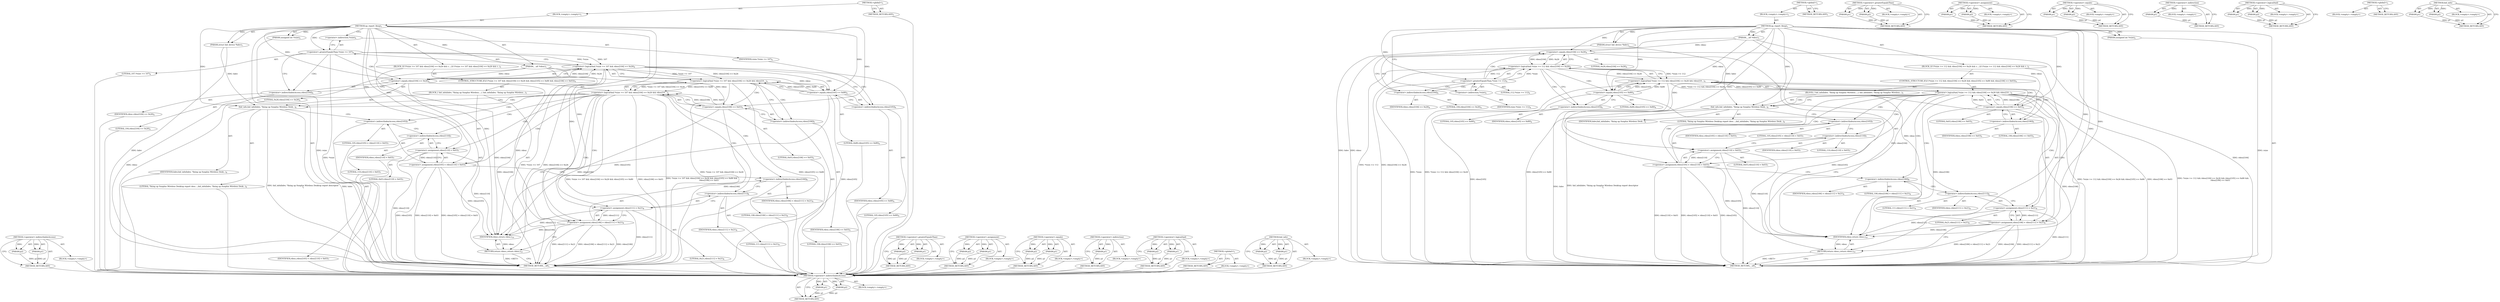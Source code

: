 digraph "hid_info" {
vulnerable_106 [label=<(METHOD,&lt;operator&gt;.indirectIndexAccess)>];
vulnerable_107 [label=<(PARAM,p1)>];
vulnerable_108 [label=<(PARAM,p2)>];
vulnerable_109 [label=<(BLOCK,&lt;empty&gt;,&lt;empty&gt;)>];
vulnerable_110 [label=<(METHOD_RETURN,ANY)>];
vulnerable_6 [label=<(METHOD,&lt;global&gt;)<SUB>1</SUB>>];
vulnerable_7 [label=<(BLOCK,&lt;empty&gt;,&lt;empty&gt;)<SUB>1</SUB>>];
vulnerable_8 [label=<(METHOD,sp_report_fixup)<SUB>1</SUB>>];
vulnerable_9 [label=<(PARAM,struct hid_device *hdev)<SUB>1</SUB>>];
vulnerable_10 [label=<(PARAM,__u8 *rdesc)<SUB>1</SUB>>];
vulnerable_11 [label=<(PARAM,unsigned int *rsize)<SUB>2</SUB>>];
vulnerable_12 [label=<(BLOCK,{
	if (*rsize &gt;= 107 &amp;&amp; rdesc[104] == 0x26 &amp;&amp; r...,{
	if (*rsize &gt;= 107 &amp;&amp; rdesc[104] == 0x26 &amp;&amp; r...)<SUB>3</SUB>>];
vulnerable_13 [label=<(CONTROL_STRUCTURE,IF,if (*rsize &gt;= 107 &amp;&amp; rdesc[104] == 0x26 &amp;&amp; rdesc[105] == 0x80 &amp;&amp;
 			rdesc[106] == 0x03))<SUB>4</SUB>>];
vulnerable_14 [label=<(&lt;operator&gt;.logicalAnd,*rsize &gt;= 107 &amp;&amp; rdesc[104] == 0x26 &amp;&amp; rdesc[10...)<SUB>4</SUB>>];
vulnerable_15 [label=<(&lt;operator&gt;.logicalAnd,*rsize &gt;= 107 &amp;&amp; rdesc[104] == 0x26 &amp;&amp; rdesc[10...)<SUB>4</SUB>>];
vulnerable_16 [label=<(&lt;operator&gt;.logicalAnd,*rsize &gt;= 107 &amp;&amp; rdesc[104] == 0x26)<SUB>4</SUB>>];
vulnerable_17 [label=<(&lt;operator&gt;.greaterEqualsThan,*rsize &gt;= 107)<SUB>4</SUB>>];
vulnerable_18 [label=<(&lt;operator&gt;.indirection,*rsize)<SUB>4</SUB>>];
vulnerable_19 [label=<(IDENTIFIER,rsize,*rsize &gt;= 107)<SUB>4</SUB>>];
vulnerable_20 [label=<(LITERAL,107,*rsize &gt;= 107)<SUB>4</SUB>>];
vulnerable_21 [label=<(&lt;operator&gt;.equals,rdesc[104] == 0x26)<SUB>4</SUB>>];
vulnerable_22 [label=<(&lt;operator&gt;.indirectIndexAccess,rdesc[104])<SUB>4</SUB>>];
vulnerable_23 [label=<(IDENTIFIER,rdesc,rdesc[104] == 0x26)<SUB>4</SUB>>];
vulnerable_24 [label=<(LITERAL,104,rdesc[104] == 0x26)<SUB>4</SUB>>];
vulnerable_25 [label=<(LITERAL,0x26,rdesc[104] == 0x26)<SUB>4</SUB>>];
vulnerable_26 [label=<(&lt;operator&gt;.equals,rdesc[105] == 0x80)<SUB>4</SUB>>];
vulnerable_27 [label=<(&lt;operator&gt;.indirectIndexAccess,rdesc[105])<SUB>4</SUB>>];
vulnerable_28 [label=<(IDENTIFIER,rdesc,rdesc[105] == 0x80)<SUB>4</SUB>>];
vulnerable_29 [label=<(LITERAL,105,rdesc[105] == 0x80)<SUB>4</SUB>>];
vulnerable_30 [label=<(LITERAL,0x80,rdesc[105] == 0x80)<SUB>4</SUB>>];
vulnerable_31 [label=<(&lt;operator&gt;.equals,rdesc[106] == 0x03)<SUB>5</SUB>>];
vulnerable_32 [label=<(&lt;operator&gt;.indirectIndexAccess,rdesc[106])<SUB>5</SUB>>];
vulnerable_33 [label=<(IDENTIFIER,rdesc,rdesc[106] == 0x03)<SUB>5</SUB>>];
vulnerable_34 [label=<(LITERAL,106,rdesc[106] == 0x03)<SUB>5</SUB>>];
vulnerable_35 [label=<(LITERAL,0x03,rdesc[106] == 0x03)<SUB>5</SUB>>];
vulnerable_36 [label=<(BLOCK,{
 		hid_info(hdev, &quot;fixing up Sunplus Wireless...,{
 		hid_info(hdev, &quot;fixing up Sunplus Wireless...)<SUB>5</SUB>>];
vulnerable_37 [label=<(hid_info,hid_info(hdev, &quot;fixing up Sunplus Wireless Desk...)<SUB>6</SUB>>];
vulnerable_38 [label=<(IDENTIFIER,hdev,hid_info(hdev, &quot;fixing up Sunplus Wireless Desk...)<SUB>6</SUB>>];
vulnerable_39 [label=<(LITERAL,&quot;fixing up Sunplus Wireless Desktop report desc...,hid_info(hdev, &quot;fixing up Sunplus Wireless Desk...)<SUB>6</SUB>>];
vulnerable_40 [label=<(&lt;operator&gt;.assignment,rdesc[105] = rdesc[110] = 0x03)<SUB>7</SUB>>];
vulnerable_41 [label=<(&lt;operator&gt;.indirectIndexAccess,rdesc[105])<SUB>7</SUB>>];
vulnerable_42 [label=<(IDENTIFIER,rdesc,rdesc[105] = rdesc[110] = 0x03)<SUB>7</SUB>>];
vulnerable_43 [label=<(LITERAL,105,rdesc[105] = rdesc[110] = 0x03)<SUB>7</SUB>>];
vulnerable_44 [label=<(&lt;operator&gt;.assignment,rdesc[110] = 0x03)<SUB>7</SUB>>];
vulnerable_45 [label=<(&lt;operator&gt;.indirectIndexAccess,rdesc[110])<SUB>7</SUB>>];
vulnerable_46 [label=<(IDENTIFIER,rdesc,rdesc[110] = 0x03)<SUB>7</SUB>>];
vulnerable_47 [label=<(LITERAL,110,rdesc[110] = 0x03)<SUB>7</SUB>>];
vulnerable_48 [label=<(LITERAL,0x03,rdesc[110] = 0x03)<SUB>7</SUB>>];
vulnerable_49 [label=<(&lt;operator&gt;.assignment,rdesc[106] = rdesc[111] = 0x21)<SUB>8</SUB>>];
vulnerable_50 [label=<(&lt;operator&gt;.indirectIndexAccess,rdesc[106])<SUB>8</SUB>>];
vulnerable_51 [label=<(IDENTIFIER,rdesc,rdesc[106] = rdesc[111] = 0x21)<SUB>8</SUB>>];
vulnerable_52 [label=<(LITERAL,106,rdesc[106] = rdesc[111] = 0x21)<SUB>8</SUB>>];
vulnerable_53 [label=<(&lt;operator&gt;.assignment,rdesc[111] = 0x21)<SUB>8</SUB>>];
vulnerable_54 [label=<(&lt;operator&gt;.indirectIndexAccess,rdesc[111])<SUB>8</SUB>>];
vulnerable_55 [label=<(IDENTIFIER,rdesc,rdesc[111] = 0x21)<SUB>8</SUB>>];
vulnerable_56 [label=<(LITERAL,111,rdesc[111] = 0x21)<SUB>8</SUB>>];
vulnerable_57 [label=<(LITERAL,0x21,rdesc[111] = 0x21)<SUB>8</SUB>>];
vulnerable_58 [label=<(RETURN,return rdesc;,return rdesc;)<SUB>10</SUB>>];
vulnerable_59 [label=<(IDENTIFIER,rdesc,return rdesc;)<SUB>10</SUB>>];
vulnerable_60 [label=<(METHOD_RETURN,__u8)<SUB>1</SUB>>];
vulnerable_62 [label=<(METHOD_RETURN,ANY)<SUB>1</SUB>>];
vulnerable_92 [label=<(METHOD,&lt;operator&gt;.greaterEqualsThan)>];
vulnerable_93 [label=<(PARAM,p1)>];
vulnerable_94 [label=<(PARAM,p2)>];
vulnerable_95 [label=<(BLOCK,&lt;empty&gt;,&lt;empty&gt;)>];
vulnerable_96 [label=<(METHOD_RETURN,ANY)>];
vulnerable_116 [label=<(METHOD,&lt;operator&gt;.assignment)>];
vulnerable_117 [label=<(PARAM,p1)>];
vulnerable_118 [label=<(PARAM,p2)>];
vulnerable_119 [label=<(BLOCK,&lt;empty&gt;,&lt;empty&gt;)>];
vulnerable_120 [label=<(METHOD_RETURN,ANY)>];
vulnerable_101 [label=<(METHOD,&lt;operator&gt;.equals)>];
vulnerable_102 [label=<(PARAM,p1)>];
vulnerable_103 [label=<(PARAM,p2)>];
vulnerable_104 [label=<(BLOCK,&lt;empty&gt;,&lt;empty&gt;)>];
vulnerable_105 [label=<(METHOD_RETURN,ANY)>];
vulnerable_97 [label=<(METHOD,&lt;operator&gt;.indirection)>];
vulnerable_98 [label=<(PARAM,p1)>];
vulnerable_99 [label=<(BLOCK,&lt;empty&gt;,&lt;empty&gt;)>];
vulnerable_100 [label=<(METHOD_RETURN,ANY)>];
vulnerable_87 [label=<(METHOD,&lt;operator&gt;.logicalAnd)>];
vulnerable_88 [label=<(PARAM,p1)>];
vulnerable_89 [label=<(PARAM,p2)>];
vulnerable_90 [label=<(BLOCK,&lt;empty&gt;,&lt;empty&gt;)>];
vulnerable_91 [label=<(METHOD_RETURN,ANY)>];
vulnerable_81 [label=<(METHOD,&lt;global&gt;)<SUB>1</SUB>>];
vulnerable_82 [label=<(BLOCK,&lt;empty&gt;,&lt;empty&gt;)>];
vulnerable_83 [label=<(METHOD_RETURN,ANY)>];
vulnerable_111 [label=<(METHOD,hid_info)>];
vulnerable_112 [label=<(PARAM,p1)>];
vulnerable_113 [label=<(PARAM,p2)>];
vulnerable_114 [label=<(BLOCK,&lt;empty&gt;,&lt;empty&gt;)>];
vulnerable_115 [label=<(METHOD_RETURN,ANY)>];
fixed_106 [label=<(METHOD,&lt;operator&gt;.indirectIndexAccess)>];
fixed_107 [label=<(PARAM,p1)>];
fixed_108 [label=<(PARAM,p2)>];
fixed_109 [label=<(BLOCK,&lt;empty&gt;,&lt;empty&gt;)>];
fixed_110 [label=<(METHOD_RETURN,ANY)>];
fixed_6 [label=<(METHOD,&lt;global&gt;)<SUB>1</SUB>>];
fixed_7 [label=<(BLOCK,&lt;empty&gt;,&lt;empty&gt;)<SUB>1</SUB>>];
fixed_8 [label=<(METHOD,sp_report_fixup)<SUB>1</SUB>>];
fixed_9 [label=<(PARAM,struct hid_device *hdev)<SUB>1</SUB>>];
fixed_10 [label=<(PARAM,__u8 *rdesc)<SUB>1</SUB>>];
fixed_11 [label=<(PARAM,unsigned int *rsize)<SUB>2</SUB>>];
fixed_12 [label=<(BLOCK,{
	if (*rsize &gt;= 112 &amp;&amp; rdesc[104] == 0x26 &amp;&amp; r...,{
	if (*rsize &gt;= 112 &amp;&amp; rdesc[104] == 0x26 &amp;&amp; r...)<SUB>3</SUB>>];
fixed_13 [label=<(CONTROL_STRUCTURE,IF,if (*rsize &gt;= 112 &amp;&amp; rdesc[104] == 0x26 &amp;&amp; rdesc[105] == 0x80 &amp;&amp;
 			rdesc[106] == 0x03))<SUB>4</SUB>>];
fixed_14 [label=<(&lt;operator&gt;.logicalAnd,*rsize &gt;= 112 &amp;&amp; rdesc[104] == 0x26 &amp;&amp; rdesc[10...)<SUB>4</SUB>>];
fixed_15 [label=<(&lt;operator&gt;.logicalAnd,*rsize &gt;= 112 &amp;&amp; rdesc[104] == 0x26 &amp;&amp; rdesc[10...)<SUB>4</SUB>>];
fixed_16 [label=<(&lt;operator&gt;.logicalAnd,*rsize &gt;= 112 &amp;&amp; rdesc[104] == 0x26)<SUB>4</SUB>>];
fixed_17 [label=<(&lt;operator&gt;.greaterEqualsThan,*rsize &gt;= 112)<SUB>4</SUB>>];
fixed_18 [label=<(&lt;operator&gt;.indirection,*rsize)<SUB>4</SUB>>];
fixed_19 [label=<(IDENTIFIER,rsize,*rsize &gt;= 112)<SUB>4</SUB>>];
fixed_20 [label=<(LITERAL,112,*rsize &gt;= 112)<SUB>4</SUB>>];
fixed_21 [label=<(&lt;operator&gt;.equals,rdesc[104] == 0x26)<SUB>4</SUB>>];
fixed_22 [label=<(&lt;operator&gt;.indirectIndexAccess,rdesc[104])<SUB>4</SUB>>];
fixed_23 [label=<(IDENTIFIER,rdesc,rdesc[104] == 0x26)<SUB>4</SUB>>];
fixed_24 [label=<(LITERAL,104,rdesc[104] == 0x26)<SUB>4</SUB>>];
fixed_25 [label=<(LITERAL,0x26,rdesc[104] == 0x26)<SUB>4</SUB>>];
fixed_26 [label=<(&lt;operator&gt;.equals,rdesc[105] == 0x80)<SUB>4</SUB>>];
fixed_27 [label=<(&lt;operator&gt;.indirectIndexAccess,rdesc[105])<SUB>4</SUB>>];
fixed_28 [label=<(IDENTIFIER,rdesc,rdesc[105] == 0x80)<SUB>4</SUB>>];
fixed_29 [label=<(LITERAL,105,rdesc[105] == 0x80)<SUB>4</SUB>>];
fixed_30 [label=<(LITERAL,0x80,rdesc[105] == 0x80)<SUB>4</SUB>>];
fixed_31 [label=<(&lt;operator&gt;.equals,rdesc[106] == 0x03)<SUB>5</SUB>>];
fixed_32 [label=<(&lt;operator&gt;.indirectIndexAccess,rdesc[106])<SUB>5</SUB>>];
fixed_33 [label=<(IDENTIFIER,rdesc,rdesc[106] == 0x03)<SUB>5</SUB>>];
fixed_34 [label=<(LITERAL,106,rdesc[106] == 0x03)<SUB>5</SUB>>];
fixed_35 [label=<(LITERAL,0x03,rdesc[106] == 0x03)<SUB>5</SUB>>];
fixed_36 [label=<(BLOCK,{
 		hid_info(hdev, &quot;fixing up Sunplus Wireless...,{
 		hid_info(hdev, &quot;fixing up Sunplus Wireless...)<SUB>5</SUB>>];
fixed_37 [label=<(hid_info,hid_info(hdev, &quot;fixing up Sunplus Wireless Desk...)<SUB>6</SUB>>];
fixed_38 [label=<(IDENTIFIER,hdev,hid_info(hdev, &quot;fixing up Sunplus Wireless Desk...)<SUB>6</SUB>>];
fixed_39 [label=<(LITERAL,&quot;fixing up Sunplus Wireless Desktop report desc...,hid_info(hdev, &quot;fixing up Sunplus Wireless Desk...)<SUB>6</SUB>>];
fixed_40 [label=<(&lt;operator&gt;.assignment,rdesc[105] = rdesc[110] = 0x03)<SUB>7</SUB>>];
fixed_41 [label=<(&lt;operator&gt;.indirectIndexAccess,rdesc[105])<SUB>7</SUB>>];
fixed_42 [label=<(IDENTIFIER,rdesc,rdesc[105] = rdesc[110] = 0x03)<SUB>7</SUB>>];
fixed_43 [label=<(LITERAL,105,rdesc[105] = rdesc[110] = 0x03)<SUB>7</SUB>>];
fixed_44 [label=<(&lt;operator&gt;.assignment,rdesc[110] = 0x03)<SUB>7</SUB>>];
fixed_45 [label=<(&lt;operator&gt;.indirectIndexAccess,rdesc[110])<SUB>7</SUB>>];
fixed_46 [label=<(IDENTIFIER,rdesc,rdesc[110] = 0x03)<SUB>7</SUB>>];
fixed_47 [label=<(LITERAL,110,rdesc[110] = 0x03)<SUB>7</SUB>>];
fixed_48 [label=<(LITERAL,0x03,rdesc[110] = 0x03)<SUB>7</SUB>>];
fixed_49 [label=<(&lt;operator&gt;.assignment,rdesc[106] = rdesc[111] = 0x21)<SUB>8</SUB>>];
fixed_50 [label=<(&lt;operator&gt;.indirectIndexAccess,rdesc[106])<SUB>8</SUB>>];
fixed_51 [label=<(IDENTIFIER,rdesc,rdesc[106] = rdesc[111] = 0x21)<SUB>8</SUB>>];
fixed_52 [label=<(LITERAL,106,rdesc[106] = rdesc[111] = 0x21)<SUB>8</SUB>>];
fixed_53 [label=<(&lt;operator&gt;.assignment,rdesc[111] = 0x21)<SUB>8</SUB>>];
fixed_54 [label=<(&lt;operator&gt;.indirectIndexAccess,rdesc[111])<SUB>8</SUB>>];
fixed_55 [label=<(IDENTIFIER,rdesc,rdesc[111] = 0x21)<SUB>8</SUB>>];
fixed_56 [label=<(LITERAL,111,rdesc[111] = 0x21)<SUB>8</SUB>>];
fixed_57 [label=<(LITERAL,0x21,rdesc[111] = 0x21)<SUB>8</SUB>>];
fixed_58 [label=<(RETURN,return rdesc;,return rdesc;)<SUB>10</SUB>>];
fixed_59 [label=<(IDENTIFIER,rdesc,return rdesc;)<SUB>10</SUB>>];
fixed_60 [label=<(METHOD_RETURN,__u8)<SUB>1</SUB>>];
fixed_62 [label=<(METHOD_RETURN,ANY)<SUB>1</SUB>>];
fixed_92 [label=<(METHOD,&lt;operator&gt;.greaterEqualsThan)>];
fixed_93 [label=<(PARAM,p1)>];
fixed_94 [label=<(PARAM,p2)>];
fixed_95 [label=<(BLOCK,&lt;empty&gt;,&lt;empty&gt;)>];
fixed_96 [label=<(METHOD_RETURN,ANY)>];
fixed_116 [label=<(METHOD,&lt;operator&gt;.assignment)>];
fixed_117 [label=<(PARAM,p1)>];
fixed_118 [label=<(PARAM,p2)>];
fixed_119 [label=<(BLOCK,&lt;empty&gt;,&lt;empty&gt;)>];
fixed_120 [label=<(METHOD_RETURN,ANY)>];
fixed_101 [label=<(METHOD,&lt;operator&gt;.equals)>];
fixed_102 [label=<(PARAM,p1)>];
fixed_103 [label=<(PARAM,p2)>];
fixed_104 [label=<(BLOCK,&lt;empty&gt;,&lt;empty&gt;)>];
fixed_105 [label=<(METHOD_RETURN,ANY)>];
fixed_97 [label=<(METHOD,&lt;operator&gt;.indirection)>];
fixed_98 [label=<(PARAM,p1)>];
fixed_99 [label=<(BLOCK,&lt;empty&gt;,&lt;empty&gt;)>];
fixed_100 [label=<(METHOD_RETURN,ANY)>];
fixed_87 [label=<(METHOD,&lt;operator&gt;.logicalAnd)>];
fixed_88 [label=<(PARAM,p1)>];
fixed_89 [label=<(PARAM,p2)>];
fixed_90 [label=<(BLOCK,&lt;empty&gt;,&lt;empty&gt;)>];
fixed_91 [label=<(METHOD_RETURN,ANY)>];
fixed_81 [label=<(METHOD,&lt;global&gt;)<SUB>1</SUB>>];
fixed_82 [label=<(BLOCK,&lt;empty&gt;,&lt;empty&gt;)>];
fixed_83 [label=<(METHOD_RETURN,ANY)>];
fixed_111 [label=<(METHOD,hid_info)>];
fixed_112 [label=<(PARAM,p1)>];
fixed_113 [label=<(PARAM,p2)>];
fixed_114 [label=<(BLOCK,&lt;empty&gt;,&lt;empty&gt;)>];
fixed_115 [label=<(METHOD_RETURN,ANY)>];
vulnerable_106 -> vulnerable_107  [key=0, label="AST: "];
vulnerable_106 -> vulnerable_107  [key=1, label="DDG: "];
vulnerable_106 -> vulnerable_109  [key=0, label="AST: "];
vulnerable_106 -> vulnerable_108  [key=0, label="AST: "];
vulnerable_106 -> vulnerable_108  [key=1, label="DDG: "];
vulnerable_106 -> vulnerable_110  [key=0, label="AST: "];
vulnerable_106 -> vulnerable_110  [key=1, label="CFG: "];
vulnerable_107 -> vulnerable_110  [key=0, label="DDG: p1"];
vulnerable_108 -> vulnerable_110  [key=0, label="DDG: p2"];
vulnerable_109 -> fixed_106  [key=0];
vulnerable_110 -> fixed_106  [key=0];
vulnerable_6 -> vulnerable_7  [key=0, label="AST: "];
vulnerable_6 -> vulnerable_62  [key=0, label="AST: "];
vulnerable_6 -> vulnerable_62  [key=1, label="CFG: "];
vulnerable_7 -> vulnerable_8  [key=0, label="AST: "];
vulnerable_8 -> vulnerable_9  [key=0, label="AST: "];
vulnerable_8 -> vulnerable_9  [key=1, label="DDG: "];
vulnerable_8 -> vulnerable_10  [key=0, label="AST: "];
vulnerable_8 -> vulnerable_10  [key=1, label="DDG: "];
vulnerable_8 -> vulnerable_11  [key=0, label="AST: "];
vulnerable_8 -> vulnerable_11  [key=1, label="DDG: "];
vulnerable_8 -> vulnerable_12  [key=0, label="AST: "];
vulnerable_8 -> vulnerable_60  [key=0, label="AST: "];
vulnerable_8 -> vulnerable_18  [key=0, label="CFG: "];
vulnerable_8 -> vulnerable_59  [key=0, label="DDG: "];
vulnerable_8 -> vulnerable_40  [key=0, label="DDG: "];
vulnerable_8 -> vulnerable_49  [key=0, label="DDG: "];
vulnerable_8 -> vulnerable_31  [key=0, label="DDG: "];
vulnerable_8 -> vulnerable_37  [key=0, label="DDG: "];
vulnerable_8 -> vulnerable_26  [key=0, label="DDG: "];
vulnerable_8 -> vulnerable_44  [key=0, label="DDG: "];
vulnerable_8 -> vulnerable_53  [key=0, label="DDG: "];
vulnerable_8 -> vulnerable_17  [key=0, label="DDG: "];
vulnerable_8 -> vulnerable_21  [key=0, label="DDG: "];
vulnerable_9 -> vulnerable_60  [key=0, label="DDG: hdev"];
vulnerable_9 -> vulnerable_37  [key=0, label="DDG: hdev"];
vulnerable_10 -> vulnerable_60  [key=0, label="DDG: rdesc"];
vulnerable_10 -> vulnerable_59  [key=0, label="DDG: rdesc"];
vulnerable_10 -> vulnerable_31  [key=0, label="DDG: rdesc"];
vulnerable_10 -> vulnerable_26  [key=0, label="DDG: rdesc"];
vulnerable_10 -> vulnerable_21  [key=0, label="DDG: rdesc"];
vulnerable_11 -> vulnerable_60  [key=0, label="DDG: rsize"];
vulnerable_12 -> vulnerable_13  [key=0, label="AST: "];
vulnerable_12 -> vulnerable_58  [key=0, label="AST: "];
vulnerable_13 -> vulnerable_14  [key=0, label="AST: "];
vulnerable_13 -> vulnerable_36  [key=0, label="AST: "];
vulnerable_14 -> vulnerable_15  [key=0, label="AST: "];
vulnerable_14 -> vulnerable_31  [key=0, label="AST: "];
vulnerable_14 -> vulnerable_37  [key=0, label="CFG: "];
vulnerable_14 -> vulnerable_37  [key=1, label="CDG: "];
vulnerable_14 -> vulnerable_58  [key=0, label="CFG: "];
vulnerable_14 -> vulnerable_60  [key=0, label="DDG: *rsize &gt;= 107 &amp;&amp; rdesc[104] == 0x26 &amp;&amp; rdesc[105] == 0x80"];
vulnerable_14 -> vulnerable_60  [key=1, label="DDG: rdesc[106] == 0x03"];
vulnerable_14 -> vulnerable_60  [key=2, label="DDG: *rsize &gt;= 107 &amp;&amp; rdesc[104] == 0x26 &amp;&amp; rdesc[105] == 0x80 &amp;&amp;
 			rdesc[106] == 0x03"];
vulnerable_14 -> vulnerable_49  [key=0, label="CDG: "];
vulnerable_14 -> vulnerable_53  [key=0, label="CDG: "];
vulnerable_14 -> vulnerable_41  [key=0, label="CDG: "];
vulnerable_14 -> vulnerable_45  [key=0, label="CDG: "];
vulnerable_14 -> vulnerable_40  [key=0, label="CDG: "];
vulnerable_14 -> vulnerable_50  [key=0, label="CDG: "];
vulnerable_14 -> vulnerable_44  [key=0, label="CDG: "];
vulnerable_14 -> vulnerable_54  [key=0, label="CDG: "];
vulnerable_15 -> vulnerable_16  [key=0, label="AST: "];
vulnerable_15 -> vulnerable_26  [key=0, label="AST: "];
vulnerable_15 -> vulnerable_14  [key=0, label="CFG: "];
vulnerable_15 -> vulnerable_14  [key=1, label="DDG: *rsize &gt;= 107 &amp;&amp; rdesc[104] == 0x26"];
vulnerable_15 -> vulnerable_14  [key=2, label="DDG: rdesc[105] == 0x80"];
vulnerable_15 -> vulnerable_32  [key=0, label="CFG: "];
vulnerable_15 -> vulnerable_32  [key=1, label="CDG: "];
vulnerable_15 -> vulnerable_60  [key=0, label="DDG: *rsize &gt;= 107 &amp;&amp; rdesc[104] == 0x26"];
vulnerable_15 -> vulnerable_60  [key=1, label="DDG: rdesc[105] == 0x80"];
vulnerable_15 -> vulnerable_31  [key=0, label="CDG: "];
vulnerable_16 -> vulnerable_17  [key=0, label="AST: "];
vulnerable_16 -> vulnerable_21  [key=0, label="AST: "];
vulnerable_16 -> vulnerable_15  [key=0, label="CFG: "];
vulnerable_16 -> vulnerable_15  [key=1, label="DDG: *rsize &gt;= 107"];
vulnerable_16 -> vulnerable_15  [key=2, label="DDG: rdesc[104] == 0x26"];
vulnerable_16 -> vulnerable_27  [key=0, label="CFG: "];
vulnerable_16 -> vulnerable_27  [key=1, label="CDG: "];
vulnerable_16 -> vulnerable_60  [key=0, label="DDG: *rsize &gt;= 107"];
vulnerable_16 -> vulnerable_60  [key=1, label="DDG: rdesc[104] == 0x26"];
vulnerable_16 -> vulnerable_26  [key=0, label="CDG: "];
vulnerable_17 -> vulnerable_18  [key=0, label="AST: "];
vulnerable_17 -> vulnerable_20  [key=0, label="AST: "];
vulnerable_17 -> vulnerable_16  [key=0, label="CFG: "];
vulnerable_17 -> vulnerable_16  [key=1, label="DDG: *rsize"];
vulnerable_17 -> vulnerable_16  [key=2, label="DDG: 107"];
vulnerable_17 -> vulnerable_22  [key=0, label="CFG: "];
vulnerable_17 -> vulnerable_22  [key=1, label="CDG: "];
vulnerable_17 -> vulnerable_60  [key=0, label="DDG: *rsize"];
vulnerable_17 -> vulnerable_21  [key=0, label="CDG: "];
vulnerable_18 -> vulnerable_19  [key=0, label="AST: "];
vulnerable_18 -> vulnerable_17  [key=0, label="CFG: "];
vulnerable_19 -> fixed_106  [key=0];
vulnerable_20 -> fixed_106  [key=0];
vulnerable_21 -> vulnerable_22  [key=0, label="AST: "];
vulnerable_21 -> vulnerable_25  [key=0, label="AST: "];
vulnerable_21 -> vulnerable_16  [key=0, label="CFG: "];
vulnerable_21 -> vulnerable_16  [key=1, label="DDG: rdesc[104]"];
vulnerable_21 -> vulnerable_16  [key=2, label="DDG: 0x26"];
vulnerable_21 -> vulnerable_60  [key=0, label="DDG: rdesc[104]"];
vulnerable_21 -> vulnerable_59  [key=0, label="DDG: rdesc[104]"];
vulnerable_22 -> vulnerable_23  [key=0, label="AST: "];
vulnerable_22 -> vulnerable_24  [key=0, label="AST: "];
vulnerable_22 -> vulnerable_21  [key=0, label="CFG: "];
vulnerable_23 -> fixed_106  [key=0];
vulnerable_24 -> fixed_106  [key=0];
vulnerable_25 -> fixed_106  [key=0];
vulnerable_26 -> vulnerable_27  [key=0, label="AST: "];
vulnerable_26 -> vulnerable_30  [key=0, label="AST: "];
vulnerable_26 -> vulnerable_15  [key=0, label="CFG: "];
vulnerable_26 -> vulnerable_15  [key=1, label="DDG: rdesc[105]"];
vulnerable_26 -> vulnerable_15  [key=2, label="DDG: 0x80"];
vulnerable_26 -> vulnerable_60  [key=0, label="DDG: rdesc[105]"];
vulnerable_26 -> vulnerable_59  [key=0, label="DDG: rdesc[105]"];
vulnerable_27 -> vulnerable_28  [key=0, label="AST: "];
vulnerable_27 -> vulnerable_29  [key=0, label="AST: "];
vulnerable_27 -> vulnerable_26  [key=0, label="CFG: "];
vulnerable_28 -> fixed_106  [key=0];
vulnerable_29 -> fixed_106  [key=0];
vulnerable_30 -> fixed_106  [key=0];
vulnerable_31 -> vulnerable_32  [key=0, label="AST: "];
vulnerable_31 -> vulnerable_35  [key=0, label="AST: "];
vulnerable_31 -> vulnerable_14  [key=0, label="CFG: "];
vulnerable_31 -> vulnerable_14  [key=1, label="DDG: rdesc[106]"];
vulnerable_31 -> vulnerable_14  [key=2, label="DDG: 0x03"];
vulnerable_31 -> vulnerable_60  [key=0, label="DDG: rdesc[106]"];
vulnerable_31 -> vulnerable_59  [key=0, label="DDG: rdesc[106]"];
vulnerable_32 -> vulnerable_33  [key=0, label="AST: "];
vulnerable_32 -> vulnerable_34  [key=0, label="AST: "];
vulnerable_32 -> vulnerable_31  [key=0, label="CFG: "];
vulnerable_33 -> fixed_106  [key=0];
vulnerable_34 -> fixed_106  [key=0];
vulnerable_35 -> fixed_106  [key=0];
vulnerable_36 -> vulnerable_37  [key=0, label="AST: "];
vulnerable_36 -> vulnerable_40  [key=0, label="AST: "];
vulnerable_36 -> vulnerable_49  [key=0, label="AST: "];
vulnerable_37 -> vulnerable_38  [key=0, label="AST: "];
vulnerable_37 -> vulnerable_39  [key=0, label="AST: "];
vulnerable_37 -> vulnerable_41  [key=0, label="CFG: "];
vulnerable_37 -> vulnerable_60  [key=0, label="DDG: hdev"];
vulnerable_37 -> vulnerable_60  [key=1, label="DDG: hid_info(hdev, &quot;fixing up Sunplus Wireless Desktop report descriptor\n&quot;)"];
vulnerable_38 -> fixed_106  [key=0];
vulnerable_39 -> fixed_106  [key=0];
vulnerable_40 -> vulnerable_41  [key=0, label="AST: "];
vulnerable_40 -> vulnerable_44  [key=0, label="AST: "];
vulnerable_40 -> vulnerable_50  [key=0, label="CFG: "];
vulnerable_40 -> vulnerable_60  [key=0, label="DDG: rdesc[105]"];
vulnerable_40 -> vulnerable_60  [key=1, label="DDG: rdesc[110] = 0x03"];
vulnerable_40 -> vulnerable_60  [key=2, label="DDG: rdesc[105] = rdesc[110] = 0x03"];
vulnerable_40 -> vulnerable_59  [key=0, label="DDG: rdesc[105]"];
vulnerable_41 -> vulnerable_42  [key=0, label="AST: "];
vulnerable_41 -> vulnerable_43  [key=0, label="AST: "];
vulnerable_41 -> vulnerable_45  [key=0, label="CFG: "];
vulnerable_42 -> fixed_106  [key=0];
vulnerable_43 -> fixed_106  [key=0];
vulnerable_44 -> vulnerable_45  [key=0, label="AST: "];
vulnerable_44 -> vulnerable_48  [key=0, label="AST: "];
vulnerable_44 -> vulnerable_40  [key=0, label="CFG: "];
vulnerable_44 -> vulnerable_40  [key=1, label="DDG: rdesc[110]"];
vulnerable_44 -> vulnerable_60  [key=0, label="DDG: rdesc[110]"];
vulnerable_44 -> vulnerable_59  [key=0, label="DDG: rdesc[110]"];
vulnerable_45 -> vulnerable_46  [key=0, label="AST: "];
vulnerable_45 -> vulnerable_47  [key=0, label="AST: "];
vulnerable_45 -> vulnerable_44  [key=0, label="CFG: "];
vulnerable_46 -> fixed_106  [key=0];
vulnerable_47 -> fixed_106  [key=0];
vulnerable_48 -> fixed_106  [key=0];
vulnerable_49 -> vulnerable_50  [key=0, label="AST: "];
vulnerable_49 -> vulnerable_53  [key=0, label="AST: "];
vulnerable_49 -> vulnerable_58  [key=0, label="CFG: "];
vulnerable_49 -> vulnerable_60  [key=0, label="DDG: rdesc[106]"];
vulnerable_49 -> vulnerable_60  [key=1, label="DDG: rdesc[111] = 0x21"];
vulnerable_49 -> vulnerable_60  [key=2, label="DDG: rdesc[106] = rdesc[111] = 0x21"];
vulnerable_49 -> vulnerable_59  [key=0, label="DDG: rdesc[106]"];
vulnerable_50 -> vulnerable_51  [key=0, label="AST: "];
vulnerable_50 -> vulnerable_52  [key=0, label="AST: "];
vulnerable_50 -> vulnerable_54  [key=0, label="CFG: "];
vulnerable_51 -> fixed_106  [key=0];
vulnerable_52 -> fixed_106  [key=0];
vulnerable_53 -> vulnerable_54  [key=0, label="AST: "];
vulnerable_53 -> vulnerable_57  [key=0, label="AST: "];
vulnerable_53 -> vulnerable_49  [key=0, label="CFG: "];
vulnerable_53 -> vulnerable_49  [key=1, label="DDG: rdesc[111]"];
vulnerable_53 -> vulnerable_60  [key=0, label="DDG: rdesc[111]"];
vulnerable_53 -> vulnerable_59  [key=0, label="DDG: rdesc[111]"];
vulnerable_54 -> vulnerable_55  [key=0, label="AST: "];
vulnerable_54 -> vulnerable_56  [key=0, label="AST: "];
vulnerable_54 -> vulnerable_53  [key=0, label="CFG: "];
vulnerable_55 -> fixed_106  [key=0];
vulnerable_56 -> fixed_106  [key=0];
vulnerable_57 -> fixed_106  [key=0];
vulnerable_58 -> vulnerable_59  [key=0, label="AST: "];
vulnerable_58 -> vulnerable_60  [key=0, label="CFG: "];
vulnerable_58 -> vulnerable_60  [key=1, label="DDG: &lt;RET&gt;"];
vulnerable_59 -> vulnerable_58  [key=0, label="DDG: rdesc"];
vulnerable_60 -> fixed_106  [key=0];
vulnerable_62 -> fixed_106  [key=0];
vulnerable_92 -> vulnerable_93  [key=0, label="AST: "];
vulnerable_92 -> vulnerable_93  [key=1, label="DDG: "];
vulnerable_92 -> vulnerable_95  [key=0, label="AST: "];
vulnerable_92 -> vulnerable_94  [key=0, label="AST: "];
vulnerable_92 -> vulnerable_94  [key=1, label="DDG: "];
vulnerable_92 -> vulnerable_96  [key=0, label="AST: "];
vulnerable_92 -> vulnerable_96  [key=1, label="CFG: "];
vulnerable_93 -> vulnerable_96  [key=0, label="DDG: p1"];
vulnerable_94 -> vulnerable_96  [key=0, label="DDG: p2"];
vulnerable_95 -> fixed_106  [key=0];
vulnerable_96 -> fixed_106  [key=0];
vulnerable_116 -> vulnerable_117  [key=0, label="AST: "];
vulnerable_116 -> vulnerable_117  [key=1, label="DDG: "];
vulnerable_116 -> vulnerable_119  [key=0, label="AST: "];
vulnerable_116 -> vulnerable_118  [key=0, label="AST: "];
vulnerable_116 -> vulnerable_118  [key=1, label="DDG: "];
vulnerable_116 -> vulnerable_120  [key=0, label="AST: "];
vulnerable_116 -> vulnerable_120  [key=1, label="CFG: "];
vulnerable_117 -> vulnerable_120  [key=0, label="DDG: p1"];
vulnerable_118 -> vulnerable_120  [key=0, label="DDG: p2"];
vulnerable_119 -> fixed_106  [key=0];
vulnerable_120 -> fixed_106  [key=0];
vulnerable_101 -> vulnerable_102  [key=0, label="AST: "];
vulnerable_101 -> vulnerable_102  [key=1, label="DDG: "];
vulnerable_101 -> vulnerable_104  [key=0, label="AST: "];
vulnerable_101 -> vulnerable_103  [key=0, label="AST: "];
vulnerable_101 -> vulnerable_103  [key=1, label="DDG: "];
vulnerable_101 -> vulnerable_105  [key=0, label="AST: "];
vulnerable_101 -> vulnerable_105  [key=1, label="CFG: "];
vulnerable_102 -> vulnerable_105  [key=0, label="DDG: p1"];
vulnerable_103 -> vulnerable_105  [key=0, label="DDG: p2"];
vulnerable_104 -> fixed_106  [key=0];
vulnerable_105 -> fixed_106  [key=0];
vulnerable_97 -> vulnerable_98  [key=0, label="AST: "];
vulnerable_97 -> vulnerable_98  [key=1, label="DDG: "];
vulnerable_97 -> vulnerable_99  [key=0, label="AST: "];
vulnerable_97 -> vulnerable_100  [key=0, label="AST: "];
vulnerable_97 -> vulnerable_100  [key=1, label="CFG: "];
vulnerable_98 -> vulnerable_100  [key=0, label="DDG: p1"];
vulnerable_99 -> fixed_106  [key=0];
vulnerable_100 -> fixed_106  [key=0];
vulnerable_87 -> vulnerable_88  [key=0, label="AST: "];
vulnerable_87 -> vulnerable_88  [key=1, label="DDG: "];
vulnerable_87 -> vulnerable_90  [key=0, label="AST: "];
vulnerable_87 -> vulnerable_89  [key=0, label="AST: "];
vulnerable_87 -> vulnerable_89  [key=1, label="DDG: "];
vulnerable_87 -> vulnerable_91  [key=0, label="AST: "];
vulnerable_87 -> vulnerable_91  [key=1, label="CFG: "];
vulnerable_88 -> vulnerable_91  [key=0, label="DDG: p1"];
vulnerable_89 -> vulnerable_91  [key=0, label="DDG: p2"];
vulnerable_90 -> fixed_106  [key=0];
vulnerable_91 -> fixed_106  [key=0];
vulnerable_81 -> vulnerable_82  [key=0, label="AST: "];
vulnerable_81 -> vulnerable_83  [key=0, label="AST: "];
vulnerable_81 -> vulnerable_83  [key=1, label="CFG: "];
vulnerable_82 -> fixed_106  [key=0];
vulnerable_83 -> fixed_106  [key=0];
vulnerable_111 -> vulnerable_112  [key=0, label="AST: "];
vulnerable_111 -> vulnerable_112  [key=1, label="DDG: "];
vulnerable_111 -> vulnerable_114  [key=0, label="AST: "];
vulnerable_111 -> vulnerable_113  [key=0, label="AST: "];
vulnerable_111 -> vulnerable_113  [key=1, label="DDG: "];
vulnerable_111 -> vulnerable_115  [key=0, label="AST: "];
vulnerable_111 -> vulnerable_115  [key=1, label="CFG: "];
vulnerable_112 -> vulnerable_115  [key=0, label="DDG: p1"];
vulnerable_113 -> vulnerable_115  [key=0, label="DDG: p2"];
vulnerable_114 -> fixed_106  [key=0];
vulnerable_115 -> fixed_106  [key=0];
fixed_106 -> fixed_107  [key=0, label="AST: "];
fixed_106 -> fixed_107  [key=1, label="DDG: "];
fixed_106 -> fixed_109  [key=0, label="AST: "];
fixed_106 -> fixed_108  [key=0, label="AST: "];
fixed_106 -> fixed_108  [key=1, label="DDG: "];
fixed_106 -> fixed_110  [key=0, label="AST: "];
fixed_106 -> fixed_110  [key=1, label="CFG: "];
fixed_107 -> fixed_110  [key=0, label="DDG: p1"];
fixed_108 -> fixed_110  [key=0, label="DDG: p2"];
fixed_6 -> fixed_7  [key=0, label="AST: "];
fixed_6 -> fixed_62  [key=0, label="AST: "];
fixed_6 -> fixed_62  [key=1, label="CFG: "];
fixed_7 -> fixed_8  [key=0, label="AST: "];
fixed_8 -> fixed_9  [key=0, label="AST: "];
fixed_8 -> fixed_9  [key=1, label="DDG: "];
fixed_8 -> fixed_10  [key=0, label="AST: "];
fixed_8 -> fixed_10  [key=1, label="DDG: "];
fixed_8 -> fixed_11  [key=0, label="AST: "];
fixed_8 -> fixed_11  [key=1, label="DDG: "];
fixed_8 -> fixed_12  [key=0, label="AST: "];
fixed_8 -> fixed_60  [key=0, label="AST: "];
fixed_8 -> fixed_18  [key=0, label="CFG: "];
fixed_8 -> fixed_59  [key=0, label="DDG: "];
fixed_8 -> fixed_40  [key=0, label="DDG: "];
fixed_8 -> fixed_49  [key=0, label="DDG: "];
fixed_8 -> fixed_31  [key=0, label="DDG: "];
fixed_8 -> fixed_37  [key=0, label="DDG: "];
fixed_8 -> fixed_26  [key=0, label="DDG: "];
fixed_8 -> fixed_44  [key=0, label="DDG: "];
fixed_8 -> fixed_53  [key=0, label="DDG: "];
fixed_8 -> fixed_17  [key=0, label="DDG: "];
fixed_8 -> fixed_21  [key=0, label="DDG: "];
fixed_9 -> fixed_60  [key=0, label="DDG: hdev"];
fixed_9 -> fixed_37  [key=0, label="DDG: hdev"];
fixed_10 -> fixed_60  [key=0, label="DDG: rdesc"];
fixed_10 -> fixed_59  [key=0, label="DDG: rdesc"];
fixed_10 -> fixed_31  [key=0, label="DDG: rdesc"];
fixed_10 -> fixed_26  [key=0, label="DDG: rdesc"];
fixed_10 -> fixed_21  [key=0, label="DDG: rdesc"];
fixed_11 -> fixed_60  [key=0, label="DDG: rsize"];
fixed_12 -> fixed_13  [key=0, label="AST: "];
fixed_12 -> fixed_58  [key=0, label="AST: "];
fixed_13 -> fixed_14  [key=0, label="AST: "];
fixed_13 -> fixed_36  [key=0, label="AST: "];
fixed_14 -> fixed_15  [key=0, label="AST: "];
fixed_14 -> fixed_31  [key=0, label="AST: "];
fixed_14 -> fixed_37  [key=0, label="CFG: "];
fixed_14 -> fixed_37  [key=1, label="CDG: "];
fixed_14 -> fixed_58  [key=0, label="CFG: "];
fixed_14 -> fixed_60  [key=0, label="DDG: *rsize &gt;= 112 &amp;&amp; rdesc[104] == 0x26 &amp;&amp; rdesc[105] == 0x80"];
fixed_14 -> fixed_60  [key=1, label="DDG: rdesc[106] == 0x03"];
fixed_14 -> fixed_60  [key=2, label="DDG: *rsize &gt;= 112 &amp;&amp; rdesc[104] == 0x26 &amp;&amp; rdesc[105] == 0x80 &amp;&amp;
 			rdesc[106] == 0x03"];
fixed_14 -> fixed_49  [key=0, label="CDG: "];
fixed_14 -> fixed_53  [key=0, label="CDG: "];
fixed_14 -> fixed_41  [key=0, label="CDG: "];
fixed_14 -> fixed_45  [key=0, label="CDG: "];
fixed_14 -> fixed_40  [key=0, label="CDG: "];
fixed_14 -> fixed_50  [key=0, label="CDG: "];
fixed_14 -> fixed_44  [key=0, label="CDG: "];
fixed_14 -> fixed_54  [key=0, label="CDG: "];
fixed_15 -> fixed_16  [key=0, label="AST: "];
fixed_15 -> fixed_26  [key=0, label="AST: "];
fixed_15 -> fixed_14  [key=0, label="CFG: "];
fixed_15 -> fixed_14  [key=1, label="DDG: *rsize &gt;= 112 &amp;&amp; rdesc[104] == 0x26"];
fixed_15 -> fixed_14  [key=2, label="DDG: rdesc[105] == 0x80"];
fixed_15 -> fixed_32  [key=0, label="CFG: "];
fixed_15 -> fixed_32  [key=1, label="CDG: "];
fixed_15 -> fixed_60  [key=0, label="DDG: *rsize &gt;= 112 &amp;&amp; rdesc[104] == 0x26"];
fixed_15 -> fixed_60  [key=1, label="DDG: rdesc[105] == 0x80"];
fixed_15 -> fixed_31  [key=0, label="CDG: "];
fixed_16 -> fixed_17  [key=0, label="AST: "];
fixed_16 -> fixed_21  [key=0, label="AST: "];
fixed_16 -> fixed_15  [key=0, label="CFG: "];
fixed_16 -> fixed_15  [key=1, label="DDG: *rsize &gt;= 112"];
fixed_16 -> fixed_15  [key=2, label="DDG: rdesc[104] == 0x26"];
fixed_16 -> fixed_27  [key=0, label="CFG: "];
fixed_16 -> fixed_27  [key=1, label="CDG: "];
fixed_16 -> fixed_60  [key=0, label="DDG: *rsize &gt;= 112"];
fixed_16 -> fixed_60  [key=1, label="DDG: rdesc[104] == 0x26"];
fixed_16 -> fixed_26  [key=0, label="CDG: "];
fixed_17 -> fixed_18  [key=0, label="AST: "];
fixed_17 -> fixed_20  [key=0, label="AST: "];
fixed_17 -> fixed_16  [key=0, label="CFG: "];
fixed_17 -> fixed_16  [key=1, label="DDG: *rsize"];
fixed_17 -> fixed_16  [key=2, label="DDG: 112"];
fixed_17 -> fixed_22  [key=0, label="CFG: "];
fixed_17 -> fixed_22  [key=1, label="CDG: "];
fixed_17 -> fixed_60  [key=0, label="DDG: *rsize"];
fixed_17 -> fixed_21  [key=0, label="CDG: "];
fixed_18 -> fixed_19  [key=0, label="AST: "];
fixed_18 -> fixed_17  [key=0, label="CFG: "];
fixed_21 -> fixed_22  [key=0, label="AST: "];
fixed_21 -> fixed_25  [key=0, label="AST: "];
fixed_21 -> fixed_16  [key=0, label="CFG: "];
fixed_21 -> fixed_16  [key=1, label="DDG: rdesc[104]"];
fixed_21 -> fixed_16  [key=2, label="DDG: 0x26"];
fixed_21 -> fixed_60  [key=0, label="DDG: rdesc[104]"];
fixed_21 -> fixed_59  [key=0, label="DDG: rdesc[104]"];
fixed_22 -> fixed_23  [key=0, label="AST: "];
fixed_22 -> fixed_24  [key=0, label="AST: "];
fixed_22 -> fixed_21  [key=0, label="CFG: "];
fixed_26 -> fixed_27  [key=0, label="AST: "];
fixed_26 -> fixed_30  [key=0, label="AST: "];
fixed_26 -> fixed_15  [key=0, label="CFG: "];
fixed_26 -> fixed_15  [key=1, label="DDG: rdesc[105]"];
fixed_26 -> fixed_15  [key=2, label="DDG: 0x80"];
fixed_26 -> fixed_60  [key=0, label="DDG: rdesc[105]"];
fixed_26 -> fixed_59  [key=0, label="DDG: rdesc[105]"];
fixed_27 -> fixed_28  [key=0, label="AST: "];
fixed_27 -> fixed_29  [key=0, label="AST: "];
fixed_27 -> fixed_26  [key=0, label="CFG: "];
fixed_31 -> fixed_32  [key=0, label="AST: "];
fixed_31 -> fixed_35  [key=0, label="AST: "];
fixed_31 -> fixed_14  [key=0, label="CFG: "];
fixed_31 -> fixed_14  [key=1, label="DDG: rdesc[106]"];
fixed_31 -> fixed_14  [key=2, label="DDG: 0x03"];
fixed_31 -> fixed_60  [key=0, label="DDG: rdesc[106]"];
fixed_31 -> fixed_59  [key=0, label="DDG: rdesc[106]"];
fixed_32 -> fixed_33  [key=0, label="AST: "];
fixed_32 -> fixed_34  [key=0, label="AST: "];
fixed_32 -> fixed_31  [key=0, label="CFG: "];
fixed_36 -> fixed_37  [key=0, label="AST: "];
fixed_36 -> fixed_40  [key=0, label="AST: "];
fixed_36 -> fixed_49  [key=0, label="AST: "];
fixed_37 -> fixed_38  [key=0, label="AST: "];
fixed_37 -> fixed_39  [key=0, label="AST: "];
fixed_37 -> fixed_41  [key=0, label="CFG: "];
fixed_37 -> fixed_60  [key=0, label="DDG: hdev"];
fixed_37 -> fixed_60  [key=1, label="DDG: hid_info(hdev, &quot;fixing up Sunplus Wireless Desktop report descriptor\n&quot;)"];
fixed_40 -> fixed_41  [key=0, label="AST: "];
fixed_40 -> fixed_44  [key=0, label="AST: "];
fixed_40 -> fixed_50  [key=0, label="CFG: "];
fixed_40 -> fixed_60  [key=0, label="DDG: rdesc[105]"];
fixed_40 -> fixed_60  [key=1, label="DDG: rdesc[110] = 0x03"];
fixed_40 -> fixed_60  [key=2, label="DDG: rdesc[105] = rdesc[110] = 0x03"];
fixed_40 -> fixed_59  [key=0, label="DDG: rdesc[105]"];
fixed_41 -> fixed_42  [key=0, label="AST: "];
fixed_41 -> fixed_43  [key=0, label="AST: "];
fixed_41 -> fixed_45  [key=0, label="CFG: "];
fixed_44 -> fixed_45  [key=0, label="AST: "];
fixed_44 -> fixed_48  [key=0, label="AST: "];
fixed_44 -> fixed_40  [key=0, label="CFG: "];
fixed_44 -> fixed_40  [key=1, label="DDG: rdesc[110]"];
fixed_44 -> fixed_60  [key=0, label="DDG: rdesc[110]"];
fixed_44 -> fixed_59  [key=0, label="DDG: rdesc[110]"];
fixed_45 -> fixed_46  [key=0, label="AST: "];
fixed_45 -> fixed_47  [key=0, label="AST: "];
fixed_45 -> fixed_44  [key=0, label="CFG: "];
fixed_49 -> fixed_50  [key=0, label="AST: "];
fixed_49 -> fixed_53  [key=0, label="AST: "];
fixed_49 -> fixed_58  [key=0, label="CFG: "];
fixed_49 -> fixed_60  [key=0, label="DDG: rdesc[106]"];
fixed_49 -> fixed_60  [key=1, label="DDG: rdesc[111] = 0x21"];
fixed_49 -> fixed_60  [key=2, label="DDG: rdesc[106] = rdesc[111] = 0x21"];
fixed_49 -> fixed_59  [key=0, label="DDG: rdesc[106]"];
fixed_50 -> fixed_51  [key=0, label="AST: "];
fixed_50 -> fixed_52  [key=0, label="AST: "];
fixed_50 -> fixed_54  [key=0, label="CFG: "];
fixed_53 -> fixed_54  [key=0, label="AST: "];
fixed_53 -> fixed_57  [key=0, label="AST: "];
fixed_53 -> fixed_49  [key=0, label="CFG: "];
fixed_53 -> fixed_49  [key=1, label="DDG: rdesc[111]"];
fixed_53 -> fixed_60  [key=0, label="DDG: rdesc[111]"];
fixed_53 -> fixed_59  [key=0, label="DDG: rdesc[111]"];
fixed_54 -> fixed_55  [key=0, label="AST: "];
fixed_54 -> fixed_56  [key=0, label="AST: "];
fixed_54 -> fixed_53  [key=0, label="CFG: "];
fixed_58 -> fixed_59  [key=0, label="AST: "];
fixed_58 -> fixed_60  [key=0, label="CFG: "];
fixed_58 -> fixed_60  [key=1, label="DDG: &lt;RET&gt;"];
fixed_59 -> fixed_58  [key=0, label="DDG: rdesc"];
fixed_92 -> fixed_93  [key=0, label="AST: "];
fixed_92 -> fixed_93  [key=1, label="DDG: "];
fixed_92 -> fixed_95  [key=0, label="AST: "];
fixed_92 -> fixed_94  [key=0, label="AST: "];
fixed_92 -> fixed_94  [key=1, label="DDG: "];
fixed_92 -> fixed_96  [key=0, label="AST: "];
fixed_92 -> fixed_96  [key=1, label="CFG: "];
fixed_93 -> fixed_96  [key=0, label="DDG: p1"];
fixed_94 -> fixed_96  [key=0, label="DDG: p2"];
fixed_116 -> fixed_117  [key=0, label="AST: "];
fixed_116 -> fixed_117  [key=1, label="DDG: "];
fixed_116 -> fixed_119  [key=0, label="AST: "];
fixed_116 -> fixed_118  [key=0, label="AST: "];
fixed_116 -> fixed_118  [key=1, label="DDG: "];
fixed_116 -> fixed_120  [key=0, label="AST: "];
fixed_116 -> fixed_120  [key=1, label="CFG: "];
fixed_117 -> fixed_120  [key=0, label="DDG: p1"];
fixed_118 -> fixed_120  [key=0, label="DDG: p2"];
fixed_101 -> fixed_102  [key=0, label="AST: "];
fixed_101 -> fixed_102  [key=1, label="DDG: "];
fixed_101 -> fixed_104  [key=0, label="AST: "];
fixed_101 -> fixed_103  [key=0, label="AST: "];
fixed_101 -> fixed_103  [key=1, label="DDG: "];
fixed_101 -> fixed_105  [key=0, label="AST: "];
fixed_101 -> fixed_105  [key=1, label="CFG: "];
fixed_102 -> fixed_105  [key=0, label="DDG: p1"];
fixed_103 -> fixed_105  [key=0, label="DDG: p2"];
fixed_97 -> fixed_98  [key=0, label="AST: "];
fixed_97 -> fixed_98  [key=1, label="DDG: "];
fixed_97 -> fixed_99  [key=0, label="AST: "];
fixed_97 -> fixed_100  [key=0, label="AST: "];
fixed_97 -> fixed_100  [key=1, label="CFG: "];
fixed_98 -> fixed_100  [key=0, label="DDG: p1"];
fixed_87 -> fixed_88  [key=0, label="AST: "];
fixed_87 -> fixed_88  [key=1, label="DDG: "];
fixed_87 -> fixed_90  [key=0, label="AST: "];
fixed_87 -> fixed_89  [key=0, label="AST: "];
fixed_87 -> fixed_89  [key=1, label="DDG: "];
fixed_87 -> fixed_91  [key=0, label="AST: "];
fixed_87 -> fixed_91  [key=1, label="CFG: "];
fixed_88 -> fixed_91  [key=0, label="DDG: p1"];
fixed_89 -> fixed_91  [key=0, label="DDG: p2"];
fixed_81 -> fixed_82  [key=0, label="AST: "];
fixed_81 -> fixed_83  [key=0, label="AST: "];
fixed_81 -> fixed_83  [key=1, label="CFG: "];
fixed_111 -> fixed_112  [key=0, label="AST: "];
fixed_111 -> fixed_112  [key=1, label="DDG: "];
fixed_111 -> fixed_114  [key=0, label="AST: "];
fixed_111 -> fixed_113  [key=0, label="AST: "];
fixed_111 -> fixed_113  [key=1, label="DDG: "];
fixed_111 -> fixed_115  [key=0, label="AST: "];
fixed_111 -> fixed_115  [key=1, label="CFG: "];
fixed_112 -> fixed_115  [key=0, label="DDG: p1"];
fixed_113 -> fixed_115  [key=0, label="DDG: p2"];
}
